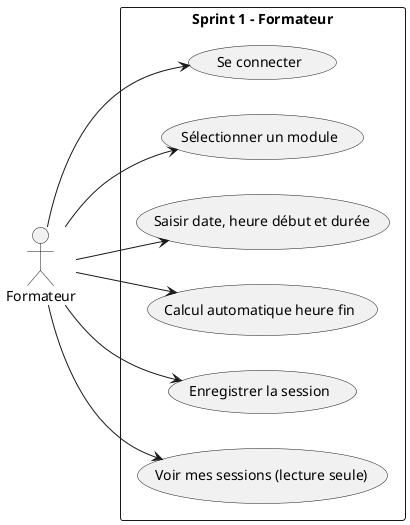 @startuml
left to right direction
skinparam packageStyle rectangle

actor Formateur

rectangle "Sprint 1 - Formateur" {

  usecase "Se connecter"
  usecase "Sélectionner un module"
  usecase "Saisir date, heure début et durée"
  usecase "Calcul automatique heure fin"
  usecase "Enregistrer la session"
  usecase "Voir mes sessions (lecture seule)"

  Formateur --> "Se connecter"
  Formateur --> "Sélectionner un module"
  Formateur --> "Saisir date, heure début et durée"
  Formateur --> "Calcul automatique heure fin"
  Formateur --> "Enregistrer la session"
  Formateur --> "Voir mes sessions (lecture seule)"
}
@enduml
